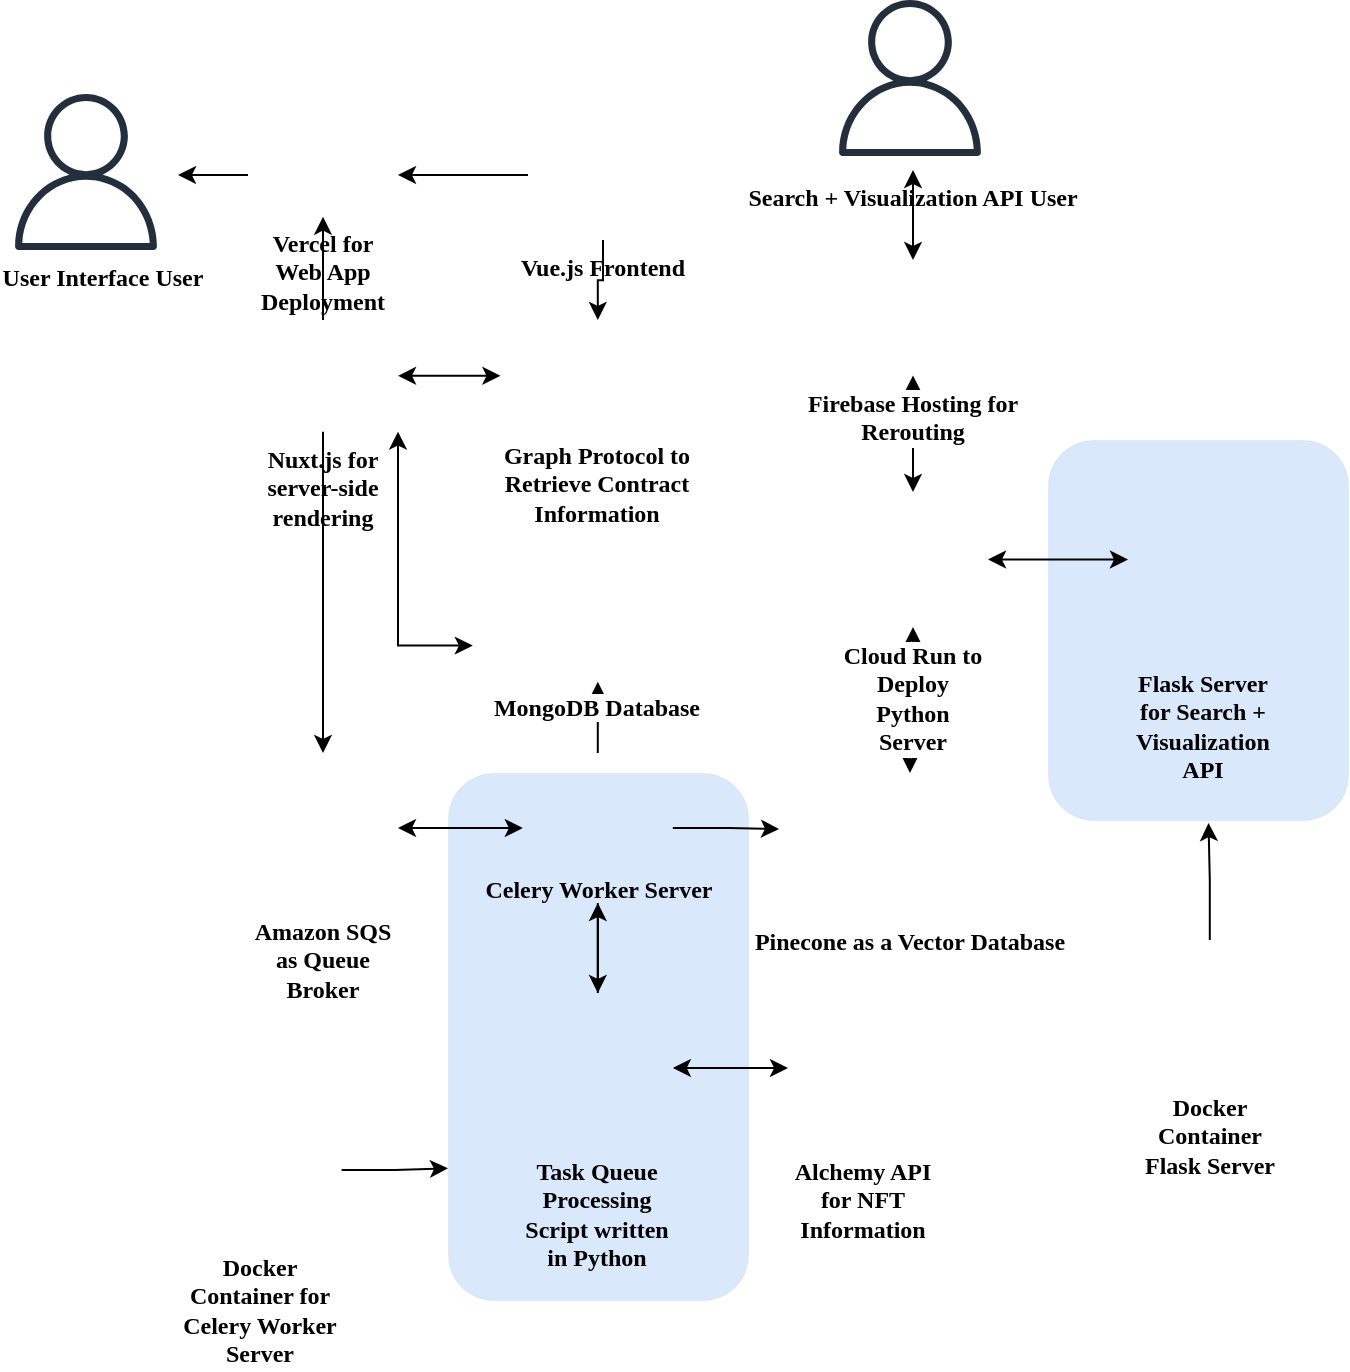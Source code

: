 <mxfile version="20.2.7" type="device"><diagram id="brc-46e0PO8EPQsznpxJ" name="Page-1"><mxGraphModel dx="1597" dy="771" grid="1" gridSize="10" guides="1" tooltips="1" connect="1" arrows="1" fold="1" page="1" pageScale="1" pageWidth="850" pageHeight="1100" math="0" shadow="0"><root><mxCell id="0"/><mxCell id="1" parent="0"/><mxCell id="v1wjf9izlJEfH41Vqydj-361" value="" style="group" vertex="1" connectable="0" parent="1"><mxGeometry x="230" y="220" width="670" height="650" as="geometry"/></mxCell><mxCell id="v1wjf9izlJEfH41Vqydj-318" value="" style="rounded=1;whiteSpace=wrap;html=1;strokeWidth=0;fillColor=#dae8fc;strokeColor=#6c8ebf;fontFamily=Times New Roman;fontStyle=1" vertex="1" parent="v1wjf9izlJEfH41Vqydj-361"><mxGeometry x="520" y="220.0" width="150" height="190" as="geometry"/></mxCell><mxCell id="v1wjf9izlJEfH41Vqydj-319" value="" style="rounded=1;whiteSpace=wrap;html=1;strokeWidth=0;fillColor=#dae8fc;strokeColor=#6c8ebf;fontFamily=Times New Roman;fontStyle=1" vertex="1" parent="v1wjf9izlJEfH41Vqydj-361"><mxGeometry x="220" y="386.5" width="150" height="263.5" as="geometry"/></mxCell><mxCell id="v1wjf9izlJEfH41Vqydj-321" value="Vue.js Frontend" style="shape=image;verticalLabelPosition=bottom;labelBackgroundColor=default;verticalAlign=top;aspect=fixed;imageAspect=0;image=https://upload.wikimedia.org/wikipedia/commons/thumb/9/95/Vue.js_Logo_2.svg/1184px-Vue.js_Logo_2.svg.png;fontStyle=1;fontFamily=Times New Roman;" vertex="1" parent="v1wjf9izlJEfH41Vqydj-361"><mxGeometry x="260" y="54.98" width="75" height="65.05" as="geometry"/></mxCell><mxCell id="v1wjf9izlJEfH41Vqydj-326" value="Nuxt.js for server-side rendering" style="shape=image;verticalLabelPosition=bottom;labelBackgroundColor=default;verticalAlign=top;aspect=fixed;imageAspect=0;image=https://upload.wikimedia.org/wikipedia/commons/thumb/a/ae/Nuxt_logo.svg/2560px-Nuxt_logo.svg.png;perimeterSpacing=0;strokeWidth=1;whiteSpace=wrap;fontFamily=Times New Roman;fontStyle=1" vertex="1" parent="v1wjf9izlJEfH41Vqydj-361"><mxGeometry x="120" y="160.0" width="75" height="55.82" as="geometry"/></mxCell><mxCell id="v1wjf9izlJEfH41Vqydj-328" value="Vercel for Web App Deployment" style="shape=image;verticalLabelPosition=bottom;labelBackgroundColor=default;verticalAlign=top;aspect=fixed;imageAspect=0;image=https://logovtor.com/wp-content/uploads/2020/10/vercel-inc-logo-vector.png;whiteSpace=wrap;fontFamily=Times New Roman;fontStyle=1" vertex="1" parent="v1wjf9izlJEfH41Vqydj-361"><mxGeometry x="120" y="66.66" width="75" height="41.68" as="geometry"/></mxCell><mxCell id="v1wjf9izlJEfH41Vqydj-320" style="edgeStyle=orthogonalEdgeStyle;rounded=0;orthogonalLoop=1;jettySize=auto;html=1;entryX=1;entryY=0.5;entryDx=0;entryDy=0;fontFamily=Times New Roman;fontStyle=1" edge="1" parent="v1wjf9izlJEfH41Vqydj-361" source="v1wjf9izlJEfH41Vqydj-321" target="v1wjf9izlJEfH41Vqydj-328"><mxGeometry relative="1" as="geometry"/></mxCell><mxCell id="v1wjf9izlJEfH41Vqydj-322" style="edgeStyle=orthogonalEdgeStyle;rounded=0;orthogonalLoop=1;jettySize=auto;html=1;entryX=0.5;entryY=1;entryDx=0;entryDy=0;fontFamily=Times New Roman;fontStyle=1" edge="1" parent="v1wjf9izlJEfH41Vqydj-361" source="v1wjf9izlJEfH41Vqydj-326" target="v1wjf9izlJEfH41Vqydj-328"><mxGeometry relative="1" as="geometry"/></mxCell><mxCell id="v1wjf9izlJEfH41Vqydj-329" value="User Interface User" style="shape=image;verticalLabelPosition=bottom;labelBackgroundColor=default;verticalAlign=top;aspect=fixed;imageAspect=0;image=https://cdn.icon-icons.com/icons2/2506/PNG/512/user_icon_150670.png;fontFamily=Times New Roman;fontStyle=1" vertex="1" parent="v1wjf9izlJEfH41Vqydj-361"><mxGeometry x="10" y="50.0" width="75" height="75" as="geometry"/></mxCell><mxCell id="v1wjf9izlJEfH41Vqydj-327" style="edgeStyle=orthogonalEdgeStyle;rounded=0;orthogonalLoop=1;jettySize=auto;html=1;fontFamily=Times New Roman;fontStyle=1" edge="1" parent="v1wjf9izlJEfH41Vqydj-361" source="v1wjf9izlJEfH41Vqydj-328" target="v1wjf9izlJEfH41Vqydj-329"><mxGeometry relative="1" as="geometry"/></mxCell><mxCell id="v1wjf9izlJEfH41Vqydj-333" value="Graph Protocol to Retrieve Contract Information" style="shape=image;verticalLabelPosition=bottom;labelBackgroundColor=default;verticalAlign=top;aspect=fixed;imageAspect=0;image=https://image4.owler.com/logo/graph-protocol_owler_20200701_083132_original.png;spacing=0;horizontal=1;whiteSpace=wrap;fontFamily=Times New Roman;fontStyle=1" vertex="1" parent="v1wjf9izlJEfH41Vqydj-361"><mxGeometry x="246.21" y="160.0" width="97.41" height="55.82" as="geometry"/></mxCell><mxCell id="v1wjf9izlJEfH41Vqydj-359" value="" style="edgeStyle=orthogonalEdgeStyle;rounded=0;orthogonalLoop=1;jettySize=auto;html=1;fontFamily=Times New Roman;fontSize=15;fontColor=default;strokeWidth=1;fontStyle=1" edge="1" parent="v1wjf9izlJEfH41Vqydj-361" source="v1wjf9izlJEfH41Vqydj-321" target="v1wjf9izlJEfH41Vqydj-333"><mxGeometry relative="1" as="geometry"/></mxCell><mxCell id="v1wjf9izlJEfH41Vqydj-325" style="edgeStyle=orthogonalEdgeStyle;rounded=0;orthogonalLoop=1;jettySize=auto;html=1;exitX=1;exitY=0.5;exitDx=0;exitDy=0;entryX=0;entryY=0.5;entryDx=0;entryDy=0;startArrow=classic;startFill=1;fontFamily=Times New Roman;fontStyle=1" edge="1" parent="v1wjf9izlJEfH41Vqydj-361" source="v1wjf9izlJEfH41Vqydj-326" target="v1wjf9izlJEfH41Vqydj-333"><mxGeometry relative="1" as="geometry"/></mxCell><mxCell id="v1wjf9izlJEfH41Vqydj-335" value="Amazon SQS as Queue Broker" style="shape=image;verticalLabelPosition=bottom;labelBackgroundColor=default;verticalAlign=top;aspect=fixed;imageAspect=0;image=https://a.slack-edge.com/80588/img/services/amazon-sqs_512.png;whiteSpace=wrap;fontFamily=Times New Roman;fontStyle=1" vertex="1" parent="v1wjf9izlJEfH41Vqydj-361"><mxGeometry x="120" y="376.5" width="75" height="75" as="geometry"/></mxCell><mxCell id="v1wjf9izlJEfH41Vqydj-323" style="edgeStyle=orthogonalEdgeStyle;rounded=0;orthogonalLoop=1;jettySize=auto;html=1;entryX=0.5;entryY=0;entryDx=0;entryDy=0;fontFamily=Times New Roman;fontStyle=1" edge="1" parent="v1wjf9izlJEfH41Vqydj-361" source="v1wjf9izlJEfH41Vqydj-326" target="v1wjf9izlJEfH41Vqydj-335"><mxGeometry relative="1" as="geometry"/></mxCell><mxCell id="v1wjf9izlJEfH41Vqydj-336" style="edgeStyle=orthogonalEdgeStyle;rounded=0;orthogonalLoop=1;jettySize=auto;html=1;entryX=0.5;entryY=1;entryDx=0;entryDy=0;fontFamily=Times New Roman;fontStyle=1" edge="1" parent="v1wjf9izlJEfH41Vqydj-361" source="v1wjf9izlJEfH41Vqydj-339"><mxGeometry relative="1" as="geometry"><mxPoint x="294.91" y="340.88" as="targetPoint"/></mxGeometry></mxCell><mxCell id="v1wjf9izlJEfH41Vqydj-340" value="MongoDB Database " style="shape=image;verticalLabelPosition=bottom;labelBackgroundColor=default;verticalAlign=top;aspect=fixed;imageAspect=0;image=https://webimages.mongodb.com/_com_assets/cms/kusb9stg1ndrp7j53-MongoDBLogoBrand1.png?auto=format%252Ccompress;whiteSpace=wrap;fontFamily=Times New Roman;fontStyle=1" vertex="1" parent="v1wjf9izlJEfH41Vqydj-361"><mxGeometry x="232.41" y="305.62" width="125" height="34.38" as="geometry"/></mxCell><mxCell id="v1wjf9izlJEfH41Vqydj-324" style="edgeStyle=orthogonalEdgeStyle;rounded=0;orthogonalLoop=1;jettySize=auto;html=1;exitX=1;exitY=1;exitDx=0;exitDy=0;entryX=0;entryY=0.5;entryDx=0;entryDy=0;startArrow=classic;startFill=1;fontFamily=Times New Roman;fontStyle=1" edge="1" parent="v1wjf9izlJEfH41Vqydj-361" source="v1wjf9izlJEfH41Vqydj-326" target="v1wjf9izlJEfH41Vqydj-340"><mxGeometry relative="1" as="geometry"><mxPoint x="195" y="300" as="targetPoint"/></mxGeometry></mxCell><mxCell id="v1wjf9izlJEfH41Vqydj-341" value="Pinecone as a Vector Database" style="shape=image;verticalLabelPosition=bottom;labelBackgroundColor=default;verticalAlign=top;aspect=fixed;imageAspect=0;image=https://dzh2zima160vx.cloudfront.net/logo/ba98e793f4c92345ca3d8eecf80a398d_284_160?Expires=1861920000&amp;Signature=g0TkEqSsUJEb-oDuS3BL91khwNg8QGuKqYTfeKqlkkDcg1hBHQ4bW6scu3KIlUQYU2EBZ2lii04HV3h6jTriNE2lFAK1EAz4LpJRiOOwEX7rSWq1jMCkGEXsxuXDDmYNjvWfxNokIbNTQqwQbpD~klgqmtB2b9E--CaiT9H-gWixiMtWLg3uSxG-ux~~mgloyaJ5YA-01SOpjveI4mss423IMaDd5IUC4nMjYJo1qest9k3Ugxh-SHiMYGLeJYGdJOQwG-ZJzbXEnQ7o9lj1SAbvuvANBAXtXGHkRYunoFKLnCex8hQ3CkzEAI15fJ8o2iMIvmirRbha4G2Pq9Pe2w__&amp;Key-Pair-Id=APKAII5OVX4LZ3WT422Q;fontFamily=Times New Roman;fontStyle=1" vertex="1" parent="v1wjf9izlJEfH41Vqydj-361"><mxGeometry x="388.5" y="386.5" width="125" height="70.42" as="geometry"/></mxCell><mxCell id="v1wjf9izlJEfH41Vqydj-343" value="Task Queue Processing Script written in Python" style="shape=image;verticalLabelPosition=bottom;labelBackgroundColor=none;verticalAlign=top;aspect=fixed;imageAspect=0;image=https://upload.wikimedia.org/wikipedia/commons/thumb/c/c3/Python-logo-notext.svg/1200px-Python-logo-notext.svg.png;whiteSpace=wrap;fontFamily=Times New Roman;fontStyle=1" vertex="1" parent="v1wjf9izlJEfH41Vqydj-361"><mxGeometry x="257.41" y="496.5" width="75" height="75" as="geometry"/></mxCell><mxCell id="v1wjf9izlJEfH41Vqydj-344" value="Alchemy API for NFT Information" style="shape=image;verticalLabelPosition=bottom;labelBackgroundColor=default;verticalAlign=top;aspect=fixed;imageAspect=0;image=https://res.cloudinary.com/apideck/icons/alchemy;whiteSpace=wrap;fontFamily=Times New Roman;fontStyle=1" vertex="1" parent="v1wjf9izlJEfH41Vqydj-361"><mxGeometry x="390" y="496.5" width="75" height="75" as="geometry"/></mxCell><mxCell id="v1wjf9izlJEfH41Vqydj-342" style="edgeStyle=orthogonalEdgeStyle;rounded=0;orthogonalLoop=1;jettySize=auto;html=1;exitX=1;exitY=0.5;exitDx=0;exitDy=0;entryX=0;entryY=0.5;entryDx=0;entryDy=0;startArrow=classic;startFill=1;fontFamily=Times New Roman;fontStyle=1" edge="1" parent="v1wjf9izlJEfH41Vqydj-361" source="v1wjf9izlJEfH41Vqydj-343" target="v1wjf9izlJEfH41Vqydj-344"><mxGeometry relative="1" as="geometry"/></mxCell><mxCell id="v1wjf9izlJEfH41Vqydj-346" style="edgeStyle=orthogonalEdgeStyle;rounded=0;orthogonalLoop=1;jettySize=auto;html=1;exitX=0.5;exitY=1;exitDx=0;exitDy=0;fontFamily=Times New Roman;startArrow=classic;startFill=1;fontStyle=1" edge="1" parent="v1wjf9izlJEfH41Vqydj-361" source="v1wjf9izlJEfH41Vqydj-347" target="v1wjf9izlJEfH41Vqydj-341"><mxGeometry relative="1" as="geometry"/></mxCell><mxCell id="v1wjf9izlJEfH41Vqydj-347" value="Cloud Run to Deploy Python Server" style="shape=image;verticalLabelPosition=bottom;labelBackgroundColor=default;verticalAlign=top;aspect=fixed;imageAspect=0;image=https://seeklogo.com/images/G/google-cloud-run-logo-895F1305FF-seeklogo.com.png;whiteSpace=wrap;fontFamily=Times New Roman;fontStyle=1" vertex="1" parent="v1wjf9izlJEfH41Vqydj-361"><mxGeometry x="415" y="246.0" width="75" height="67.5" as="geometry"/></mxCell><mxCell id="v1wjf9izlJEfH41Vqydj-348" value="Flask Server for Search + Visualization API" style="shape=image;verticalLabelPosition=bottom;labelBackgroundColor=none;verticalAlign=top;aspect=fixed;imageAspect=0;image=https://cdn.freebiesupply.com/logos/large/2x/flask-logo-png-transparent.png;whiteSpace=wrap;fontColor=default;fontFamily=Times New Roman;fontStyle=1" vertex="1" parent="v1wjf9izlJEfH41Vqydj-361"><mxGeometry x="560" y="231.61" width="75" height="96.29" as="geometry"/></mxCell><mxCell id="v1wjf9izlJEfH41Vqydj-345" style="edgeStyle=orthogonalEdgeStyle;rounded=0;orthogonalLoop=1;jettySize=auto;html=1;exitX=1;exitY=0.5;exitDx=0;exitDy=0;entryX=0;entryY=0.5;entryDx=0;entryDy=0;startArrow=classic;startFill=1;fontFamily=Times New Roman;fontStyle=1" edge="1" parent="v1wjf9izlJEfH41Vqydj-361" source="v1wjf9izlJEfH41Vqydj-347" target="v1wjf9izlJEfH41Vqydj-348"><mxGeometry relative="1" as="geometry"/></mxCell><mxCell id="v1wjf9izlJEfH41Vqydj-349" value="Search + Visualization API User" style="shape=image;verticalLabelPosition=bottom;labelBackgroundColor=default;verticalAlign=top;aspect=fixed;imageAspect=0;image=https://cdn.icon-icons.com/icons2/2506/PNG/512/user_icon_150670.png;fontFamily=Times New Roman;fontStyle=1" vertex="1" parent="v1wjf9izlJEfH41Vqydj-361"><mxGeometry x="415" y="10" width="75" height="75" as="geometry"/></mxCell><mxCell id="v1wjf9izlJEfH41Vqydj-350" style="edgeStyle=orthogonalEdgeStyle;rounded=0;orthogonalLoop=1;jettySize=auto;html=0;exitX=1;exitY=0.5;exitDx=0;exitDy=0;entryX=0;entryY=0.75;entryDx=0;entryDy=0;fontFamily=Times New Roman;startArrow=none;startFill=0;fontStyle=1" edge="1" parent="v1wjf9izlJEfH41Vqydj-361" source="v1wjf9izlJEfH41Vqydj-351" target="v1wjf9izlJEfH41Vqydj-319"><mxGeometry relative="1" as="geometry"/></mxCell><mxCell id="v1wjf9izlJEfH41Vqydj-351" value="Docker Container for Celery Worker Server" style="shape=image;verticalLabelPosition=bottom;labelBackgroundColor=default;verticalAlign=top;aspect=fixed;imageAspect=0;image=https://www.docker.com/wp-content/uploads/2022/03/vertical-logo-monochromatic.png;whiteSpace=wrap;fontFamily=Times New Roman;fontStyle=1" vertex="1" parent="v1wjf9izlJEfH41Vqydj-361"><mxGeometry x="85" y="550" width="81.81" height="70" as="geometry"/></mxCell><mxCell id="v1wjf9izlJEfH41Vqydj-352" style="edgeStyle=orthogonalEdgeStyle;rounded=0;orthogonalLoop=1;jettySize=auto;html=0;entryX=0.535;entryY=1.008;entryDx=0;entryDy=0;entryPerimeter=0;fontFamily=Times New Roman;startArrow=none;startFill=0;fontStyle=1" edge="1" parent="v1wjf9izlJEfH41Vqydj-361" source="v1wjf9izlJEfH41Vqydj-353" target="v1wjf9izlJEfH41Vqydj-318"><mxGeometry relative="1" as="geometry"/></mxCell><mxCell id="v1wjf9izlJEfH41Vqydj-353" value="Docker Container Flask Server" style="shape=image;verticalLabelPosition=bottom;labelBackgroundColor=default;verticalAlign=top;aspect=fixed;imageAspect=0;image=https://www.docker.com/wp-content/uploads/2022/03/vertical-logo-monochromatic.png;whiteSpace=wrap;fontFamily=Times New Roman;fontStyle=1" vertex="1" parent="v1wjf9izlJEfH41Vqydj-361"><mxGeometry x="560" y="470" width="81.81" height="70" as="geometry"/></mxCell><mxCell id="v1wjf9izlJEfH41Vqydj-354" style="edgeStyle=orthogonalEdgeStyle;rounded=0;orthogonalLoop=1;jettySize=auto;html=0;entryX=0.5;entryY=0;entryDx=0;entryDy=0;fontFamily=Times New Roman;startArrow=classic;startFill=1;fontStyle=1" edge="1" parent="v1wjf9izlJEfH41Vqydj-361" source="v1wjf9izlJEfH41Vqydj-355" target="v1wjf9izlJEfH41Vqydj-347"><mxGeometry relative="1" as="geometry"/></mxCell><mxCell id="v1wjf9izlJEfH41Vqydj-355" value="Firebase Hosting for Rerouting" style="shape=image;verticalLabelPosition=bottom;labelBackgroundColor=default;verticalAlign=top;aspect=fixed;imageAspect=0;image=https://miro.medium.com/max/1300/1*5n0uJ3CTF8MiKJJhNkNJMA.png;whiteSpace=wrap;fontFamily=Times New Roman;fontStyle=1" vertex="1" parent="v1wjf9izlJEfH41Vqydj-361"><mxGeometry x="390" y="130.0" width="125" height="57.69" as="geometry"/></mxCell><mxCell id="v1wjf9izlJEfH41Vqydj-317" style="edgeStyle=orthogonalEdgeStyle;rounded=0;orthogonalLoop=1;jettySize=auto;html=0;exitX=0.5;exitY=1;exitDx=0;exitDy=0;entryX=0.5;entryY=0;entryDx=0;entryDy=0;fontFamily=Times New Roman;startArrow=classic;startFill=1;fontStyle=1" edge="1" parent="v1wjf9izlJEfH41Vqydj-361" source="v1wjf9izlJEfH41Vqydj-349" target="v1wjf9izlJEfH41Vqydj-355"><mxGeometry relative="1" as="geometry"/></mxCell><mxCell id="v1wjf9izlJEfH41Vqydj-356" value="" style="sketch=0;outlineConnect=0;fontColor=#232F3E;gradientColor=none;fillColor=#232F3D;strokeColor=none;dashed=0;verticalLabelPosition=bottom;verticalAlign=top;align=center;html=1;fontSize=12;fontStyle=1;aspect=fixed;pointerEvents=1;shape=mxgraph.aws4.user;labelBackgroundColor=#FFFFFF;fontFamily=Times New Roman;" vertex="1" parent="v1wjf9izlJEfH41Vqydj-361"><mxGeometry y="47" width="78" height="78" as="geometry"/></mxCell><mxCell id="v1wjf9izlJEfH41Vqydj-357" value="" style="sketch=0;outlineConnect=0;fontColor=#232F3E;gradientColor=none;fillColor=#232F3D;strokeColor=none;dashed=0;verticalLabelPosition=bottom;verticalAlign=top;align=center;html=1;fontSize=12;fontStyle=1;aspect=fixed;pointerEvents=1;shape=mxgraph.aws4.user;labelBackgroundColor=#FFFFFF;fontFamily=Times New Roman;" vertex="1" parent="v1wjf9izlJEfH41Vqydj-361"><mxGeometry x="412" width="78" height="78" as="geometry"/></mxCell><mxCell id="v1wjf9izlJEfH41Vqydj-360" value="&lt;br style=&quot;font-size: 12px;&quot;&gt;&lt;b style=&quot;font-size: 12px;&quot;&gt;Celery Worker Server&lt;/b&gt;&lt;br style=&quot;font-size: 12px;&quot;&gt;" style="text;html=1;strokeColor=none;fillColor=#dae8fc;align=center;verticalAlign=middle;whiteSpace=wrap;rounded=0;labelBackgroundColor=none;fontFamily=Times New Roman;fontSize=12;labelBorderColor=none;" vertex="1" parent="v1wjf9izlJEfH41Vqydj-361"><mxGeometry x="225.63" y="421.5" width="138.75" height="30" as="geometry"/></mxCell><mxCell id="v1wjf9izlJEfH41Vqydj-339" value="" style="shape=image;verticalLabelPosition=bottom;labelBackgroundColor=none;verticalAlign=top;aspect=fixed;imageAspect=0;image=https://upload.wikimedia.org/wikipedia/commons/1/19/Celery_logo.png;fontFamily=Times New Roman;fontStyle=1" vertex="1" parent="v1wjf9izlJEfH41Vqydj-361"><mxGeometry x="257.41" y="376.5" width="75" height="75" as="geometry"/></mxCell><mxCell id="v1wjf9izlJEfH41Vqydj-334" style="edgeStyle=orthogonalEdgeStyle;rounded=0;orthogonalLoop=1;jettySize=auto;html=1;exitX=1;exitY=0.5;exitDx=0;exitDy=0;entryX=0;entryY=0.5;entryDx=0;entryDy=0;startArrow=classic;startFill=1;fontFamily=Times New Roman;fontStyle=1" edge="1" parent="v1wjf9izlJEfH41Vqydj-361" source="v1wjf9izlJEfH41Vqydj-335" target="v1wjf9izlJEfH41Vqydj-339"><mxGeometry relative="1" as="geometry"/></mxCell><mxCell id="v1wjf9izlJEfH41Vqydj-337" style="edgeStyle=orthogonalEdgeStyle;rounded=0;orthogonalLoop=1;jettySize=auto;html=1;exitX=1;exitY=0.5;exitDx=0;exitDy=0;entryX=-0.024;entryY=0.398;entryDx=0;entryDy=0;entryPerimeter=0;fontFamily=Times New Roman;fontStyle=1" edge="1" parent="v1wjf9izlJEfH41Vqydj-361" source="v1wjf9izlJEfH41Vqydj-339" target="v1wjf9izlJEfH41Vqydj-341"><mxGeometry relative="1" as="geometry"/></mxCell><mxCell id="v1wjf9izlJEfH41Vqydj-338" style="edgeStyle=orthogonalEdgeStyle;rounded=0;orthogonalLoop=1;jettySize=auto;html=1;entryX=0.5;entryY=1;entryDx=0;entryDy=0;fontFamily=Times New Roman;fontStyle=1" edge="1" parent="v1wjf9izlJEfH41Vqydj-361" source="v1wjf9izlJEfH41Vqydj-343" target="v1wjf9izlJEfH41Vqydj-339"><mxGeometry relative="1" as="geometry"/></mxCell><mxCell id="v1wjf9izlJEfH41Vqydj-358" value="" style="edgeStyle=orthogonalEdgeStyle;rounded=0;orthogonalLoop=1;jettySize=auto;html=1;fontFamily=Times New Roman;fontSize=15;fontColor=default;strokeWidth=1;fontStyle=1" edge="1" parent="v1wjf9izlJEfH41Vqydj-361" source="v1wjf9izlJEfH41Vqydj-339" target="v1wjf9izlJEfH41Vqydj-343"><mxGeometry relative="1" as="geometry"/></mxCell></root></mxGraphModel></diagram></mxfile>